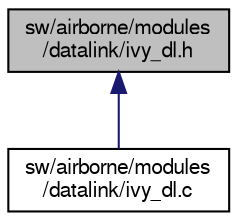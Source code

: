 digraph "sw/airborne/modules/datalink/ivy_dl.h"
{
  edge [fontname="FreeSans",fontsize="10",labelfontname="FreeSans",labelfontsize="10"];
  node [fontname="FreeSans",fontsize="10",shape=record];
  Node1 [label="sw/airborne/modules\l/datalink/ivy_dl.h",height=0.2,width=0.4,color="black", fillcolor="grey75", style="filled", fontcolor="black"];
  Node1 -> Node2 [dir="back",color="midnightblue",fontsize="10",style="solid",fontname="FreeSans"];
  Node2 [label="sw/airborne/modules\l/datalink/ivy_dl.c",height=0.2,width=0.4,color="black", fillcolor="white", style="filled",URL="$ivy__dl_8c.html"];
}
